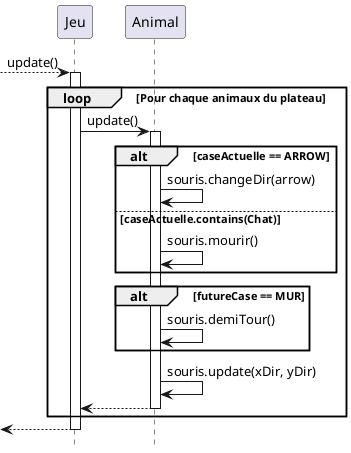 @startuml

hide footbox

participant Jeu as app
participant Animal as animal

[--> app ++ : update()
    loop Pour chaque animaux du plateau
        app -> animal ++ : update()
            alt caseActuelle == ARROW
                animal -> animal : souris.changeDir(arrow)
            else caseActuelle.contains(Chat)
                animal -> animal : souris.mourir()
            end

            alt futureCase == MUR
                animal -> animal : souris.demiTour()
            end
        animal -> animal : souris.update(xDir, yDir)
        return


    end loop
return


@enduml